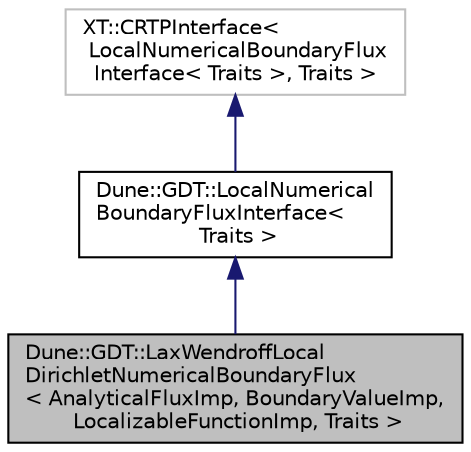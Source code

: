 digraph "Dune::GDT::LaxWendroffLocalDirichletNumericalBoundaryFlux&lt; AnalyticalFluxImp, BoundaryValueImp, LocalizableFunctionImp, Traits &gt;"
{
  edge [fontname="Helvetica",fontsize="10",labelfontname="Helvetica",labelfontsize="10"];
  node [fontname="Helvetica",fontsize="10",shape=record];
  Node0 [label="Dune::GDT::LaxWendroffLocal\lDirichletNumericalBoundaryFlux\l\< AnalyticalFluxImp, BoundaryValueImp,\l LocalizableFunctionImp, Traits \>",height=0.2,width=0.4,color="black", fillcolor="grey75", style="filled", fontcolor="black"];
  Node1 -> Node0 [dir="back",color="midnightblue",fontsize="10",style="solid",fontname="Helvetica"];
  Node1 [label="Dune::GDT::LocalNumerical\lBoundaryFluxInterface\<\l Traits \>",height=0.2,width=0.4,color="black", fillcolor="white", style="filled",URL="$a01233.html"];
  Node2 -> Node1 [dir="back",color="midnightblue",fontsize="10",style="solid",fontname="Helvetica"];
  Node2 [label="XT::CRTPInterface\<\l LocalNumericalBoundaryFlux\lInterface\< Traits \>, Traits \>",height=0.2,width=0.4,color="grey75", fillcolor="white", style="filled"];
}
